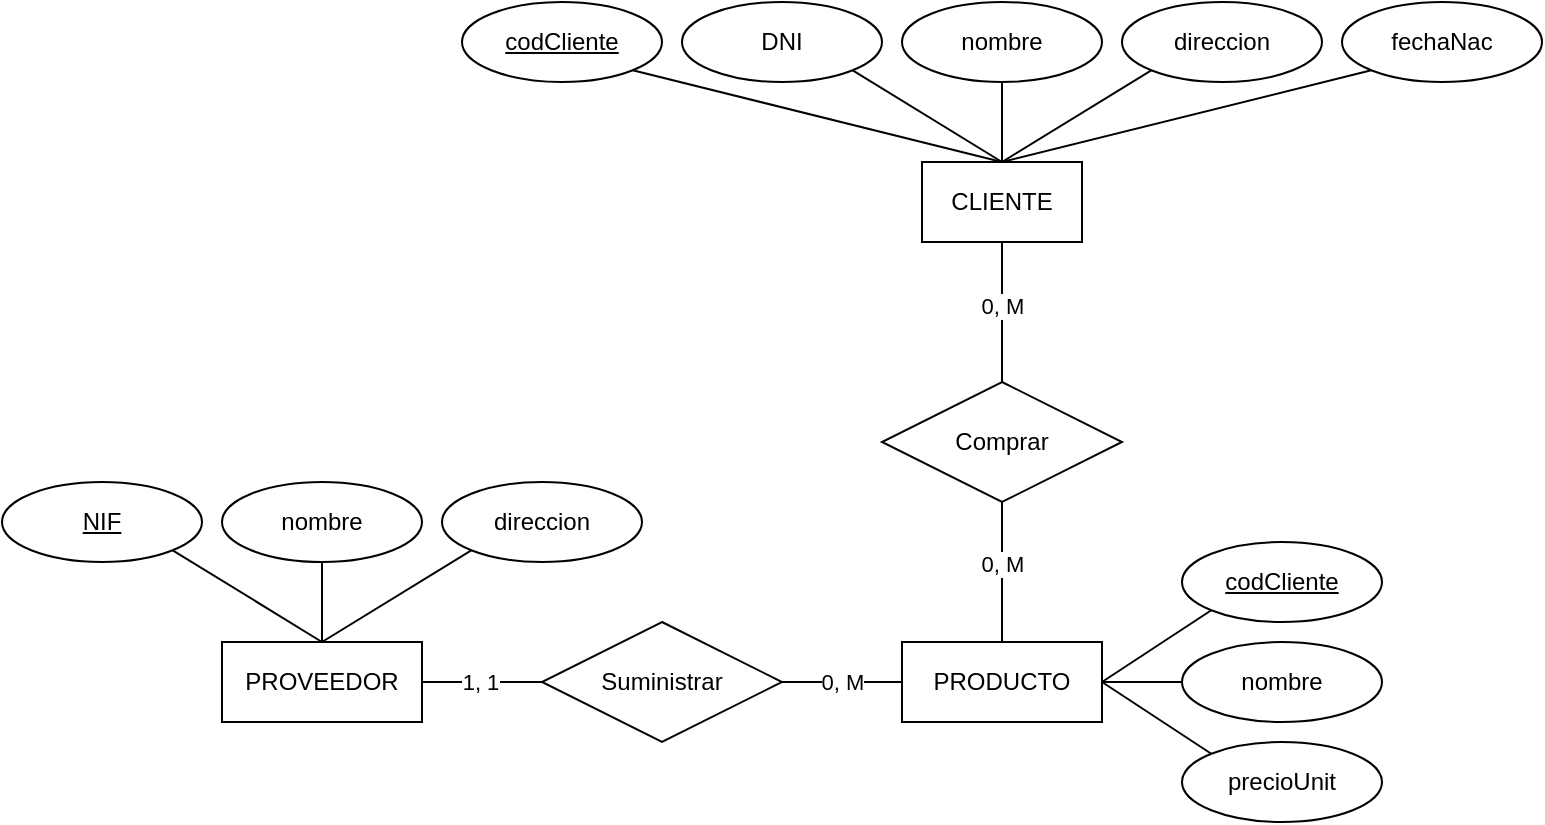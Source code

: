 <mxfile version="24.7.17">
  <diagram name="Page-1" id="CsxKpWs0g_PH0zaLomVe">
    <mxGraphModel dx="875" dy="524" grid="1" gridSize="10" guides="1" tooltips="1" connect="1" arrows="1" fold="1" page="1" pageScale="1" pageWidth="827" pageHeight="1169" math="0" shadow="0">
      <root>
        <mxCell id="0" />
        <mxCell id="1" parent="0" />
        <mxCell id="LkGP-steRjRIUCr_1FZm-1" value="CLIENTE" style="whiteSpace=wrap;html=1;align=center;" vertex="1" parent="1">
          <mxGeometry x="500" y="120" width="80" height="40" as="geometry" />
        </mxCell>
        <mxCell id="LkGP-steRjRIUCr_1FZm-2" value="PRODUCTO" style="whiteSpace=wrap;html=1;align=center;" vertex="1" parent="1">
          <mxGeometry x="490" y="360" width="100" height="40" as="geometry" />
        </mxCell>
        <mxCell id="LkGP-steRjRIUCr_1FZm-4" value="DNI" style="ellipse;whiteSpace=wrap;html=1;align=center;" vertex="1" parent="1">
          <mxGeometry x="380" y="40" width="100" height="40" as="geometry" />
        </mxCell>
        <mxCell id="LkGP-steRjRIUCr_1FZm-5" value="direccion" style="ellipse;whiteSpace=wrap;html=1;align=center;" vertex="1" parent="1">
          <mxGeometry x="600" y="40" width="100" height="40" as="geometry" />
        </mxCell>
        <mxCell id="LkGP-steRjRIUCr_1FZm-6" value="nombre" style="ellipse;whiteSpace=wrap;html=1;align=center;" vertex="1" parent="1">
          <mxGeometry x="490" y="40" width="100" height="40" as="geometry" />
        </mxCell>
        <mxCell id="LkGP-steRjRIUCr_1FZm-7" value="fechaNac" style="ellipse;whiteSpace=wrap;html=1;align=center;" vertex="1" parent="1">
          <mxGeometry x="710" y="40" width="100" height="40" as="geometry" />
        </mxCell>
        <mxCell id="LkGP-steRjRIUCr_1FZm-8" value="&lt;u&gt;codCliente&lt;/u&gt;" style="ellipse;whiteSpace=wrap;html=1;align=center;" vertex="1" parent="1">
          <mxGeometry x="270" y="40" width="100" height="40" as="geometry" />
        </mxCell>
        <mxCell id="LkGP-steRjRIUCr_1FZm-9" value="nombre" style="ellipse;whiteSpace=wrap;html=1;align=center;" vertex="1" parent="1">
          <mxGeometry x="630" y="360" width="100" height="40" as="geometry" />
        </mxCell>
        <mxCell id="LkGP-steRjRIUCr_1FZm-10" value="&lt;u&gt;codCliente&lt;/u&gt;" style="ellipse;whiteSpace=wrap;html=1;align=center;" vertex="1" parent="1">
          <mxGeometry x="630" y="310" width="100" height="40" as="geometry" />
        </mxCell>
        <mxCell id="LkGP-steRjRIUCr_1FZm-11" value="precioUnit" style="ellipse;whiteSpace=wrap;html=1;align=center;" vertex="1" parent="1">
          <mxGeometry x="630" y="410" width="100" height="40" as="geometry" />
        </mxCell>
        <mxCell id="LkGP-steRjRIUCr_1FZm-12" value="Comprar" style="shape=rhombus;perimeter=rhombusPerimeter;whiteSpace=wrap;html=1;align=center;" vertex="1" parent="1">
          <mxGeometry x="480" y="230" width="120" height="60" as="geometry" />
        </mxCell>
        <mxCell id="LkGP-steRjRIUCr_1FZm-14" value="" style="endArrow=none;html=1;rounded=0;exitX=0.5;exitY=0;exitDx=0;exitDy=0;entryX=0.5;entryY=1;entryDx=0;entryDy=0;edgeStyle=orthogonalEdgeStyle;verticalAlign=bottom;" edge="1" parent="1" source="LkGP-steRjRIUCr_1FZm-12" target="LkGP-steRjRIUCr_1FZm-1">
          <mxGeometry relative="1" as="geometry">
            <mxPoint x="560" y="220" as="sourcePoint" />
            <mxPoint x="814" y="470" as="targetPoint" />
          </mxGeometry>
        </mxCell>
        <mxCell id="LkGP-steRjRIUCr_1FZm-17" value="0, M" style="edgeLabel;html=1;align=center;verticalAlign=middle;resizable=0;points=[];" vertex="1" connectable="0" parent="LkGP-steRjRIUCr_1FZm-14">
          <mxGeometry x="0.103" relative="1" as="geometry">
            <mxPoint as="offset" />
          </mxGeometry>
        </mxCell>
        <mxCell id="LkGP-steRjRIUCr_1FZm-15" value="" style="endArrow=none;html=1;rounded=0;exitX=0.5;exitY=0;exitDx=0;exitDy=0;entryX=0.5;entryY=1;entryDx=0;entryDy=0;edgeStyle=orthogonalEdgeStyle;verticalAlign=bottom;" edge="1" parent="1" source="LkGP-steRjRIUCr_1FZm-2" target="LkGP-steRjRIUCr_1FZm-12">
          <mxGeometry relative="1" as="geometry">
            <mxPoint x="560" y="220" as="sourcePoint" />
            <mxPoint x="814" y="470" as="targetPoint" />
          </mxGeometry>
        </mxCell>
        <mxCell id="LkGP-steRjRIUCr_1FZm-16" value="0, M" style="edgeLabel;html=1;align=center;verticalAlign=middle;resizable=0;points=[];" vertex="1" connectable="0" parent="LkGP-steRjRIUCr_1FZm-15">
          <mxGeometry x="0.274" y="3" relative="1" as="geometry">
            <mxPoint x="3" y="5" as="offset" />
          </mxGeometry>
        </mxCell>
        <mxCell id="LkGP-steRjRIUCr_1FZm-18" value="PROVEEDOR" style="whiteSpace=wrap;html=1;align=center;" vertex="1" parent="1">
          <mxGeometry x="150" y="360" width="100" height="40" as="geometry" />
        </mxCell>
        <mxCell id="LkGP-steRjRIUCr_1FZm-19" value="Suministrar" style="shape=rhombus;perimeter=rhombusPerimeter;whiteSpace=wrap;html=1;align=center;" vertex="1" parent="1">
          <mxGeometry x="310" y="350" width="120" height="60" as="geometry" />
        </mxCell>
        <mxCell id="LkGP-steRjRIUCr_1FZm-20" value="" style="endArrow=none;html=1;rounded=0;exitX=1;exitY=0.5;exitDx=0;exitDy=0;entryX=0;entryY=0.5;entryDx=0;entryDy=0;edgeStyle=orthogonalEdgeStyle;verticalAlign=bottom;" edge="1" parent="1" source="LkGP-steRjRIUCr_1FZm-18" target="LkGP-steRjRIUCr_1FZm-19">
          <mxGeometry relative="1" as="geometry">
            <mxPoint x="360" y="150" as="sourcePoint" />
            <mxPoint x="614" y="400" as="targetPoint" />
          </mxGeometry>
        </mxCell>
        <mxCell id="LkGP-steRjRIUCr_1FZm-22" value="1, 1" style="edgeLabel;html=1;align=center;verticalAlign=middle;resizable=0;points=[];" vertex="1" connectable="0" parent="LkGP-steRjRIUCr_1FZm-20">
          <mxGeometry x="-0.28" y="4" relative="1" as="geometry">
            <mxPoint x="7" y="4" as="offset" />
          </mxGeometry>
        </mxCell>
        <mxCell id="LkGP-steRjRIUCr_1FZm-21" value="" style="endArrow=none;html=1;rounded=0;exitX=0;exitY=0.5;exitDx=0;exitDy=0;entryX=1;entryY=0.5;entryDx=0;entryDy=0;edgeStyle=orthogonalEdgeStyle;verticalAlign=bottom;" edge="1" parent="1" source="LkGP-steRjRIUCr_1FZm-2" target="LkGP-steRjRIUCr_1FZm-19">
          <mxGeometry relative="1" as="geometry">
            <mxPoint x="360" y="150" as="sourcePoint" />
            <mxPoint x="614" y="400" as="targetPoint" />
          </mxGeometry>
        </mxCell>
        <mxCell id="LkGP-steRjRIUCr_1FZm-24" value="0, M" style="edgeLabel;html=1;align=center;verticalAlign=middle;resizable=0;points=[];" vertex="1" connectable="0" parent="LkGP-steRjRIUCr_1FZm-21">
          <mxGeometry x="0.413" relative="1" as="geometry">
            <mxPoint x="12" as="offset" />
          </mxGeometry>
        </mxCell>
        <mxCell id="LkGP-steRjRIUCr_1FZm-25" value="&lt;u&gt;NIF&lt;/u&gt;" style="ellipse;whiteSpace=wrap;html=1;align=center;" vertex="1" parent="1">
          <mxGeometry x="40" y="280" width="100" height="40" as="geometry" />
        </mxCell>
        <mxCell id="LkGP-steRjRIUCr_1FZm-26" value="direccion" style="ellipse;whiteSpace=wrap;html=1;align=center;" vertex="1" parent="1">
          <mxGeometry x="260" y="280" width="100" height="40" as="geometry" />
        </mxCell>
        <mxCell id="LkGP-steRjRIUCr_1FZm-27" value="nombre" style="ellipse;whiteSpace=wrap;html=1;align=center;" vertex="1" parent="1">
          <mxGeometry x="150" y="280" width="100" height="40" as="geometry" />
        </mxCell>
        <mxCell id="LkGP-steRjRIUCr_1FZm-28" value="" style="endArrow=none;html=1;rounded=0;entryX=0.5;entryY=0;entryDx=0;entryDy=0;exitX=1;exitY=1;exitDx=0;exitDy=0;" edge="1" parent="1" source="LkGP-steRjRIUCr_1FZm-25" target="LkGP-steRjRIUCr_1FZm-18">
          <mxGeometry width="50" height="50" relative="1" as="geometry">
            <mxPoint x="360" y="280" as="sourcePoint" />
            <mxPoint x="410" y="230" as="targetPoint" />
          </mxGeometry>
        </mxCell>
        <mxCell id="LkGP-steRjRIUCr_1FZm-29" value="" style="endArrow=none;html=1;rounded=0;entryX=0.5;entryY=0;entryDx=0;entryDy=0;exitX=0;exitY=1;exitDx=0;exitDy=0;" edge="1" parent="1" source="LkGP-steRjRIUCr_1FZm-26" target="LkGP-steRjRIUCr_1FZm-18">
          <mxGeometry width="50" height="50" relative="1" as="geometry">
            <mxPoint x="135" y="324" as="sourcePoint" />
            <mxPoint x="210" y="370" as="targetPoint" />
          </mxGeometry>
        </mxCell>
        <mxCell id="LkGP-steRjRIUCr_1FZm-30" value="" style="endArrow=none;html=1;rounded=0;entryX=0.5;entryY=1;entryDx=0;entryDy=0;exitX=0.5;exitY=0;exitDx=0;exitDy=0;" edge="1" parent="1" source="LkGP-steRjRIUCr_1FZm-18" target="LkGP-steRjRIUCr_1FZm-27">
          <mxGeometry width="50" height="50" relative="1" as="geometry">
            <mxPoint x="360" y="280" as="sourcePoint" />
            <mxPoint x="410" y="230" as="targetPoint" />
          </mxGeometry>
        </mxCell>
        <mxCell id="LkGP-steRjRIUCr_1FZm-31" value="" style="endArrow=none;html=1;rounded=0;entryX=0.5;entryY=0;entryDx=0;entryDy=0;exitX=0.5;exitY=1;exitDx=0;exitDy=0;" edge="1" parent="1" source="LkGP-steRjRIUCr_1FZm-6" target="LkGP-steRjRIUCr_1FZm-1">
          <mxGeometry width="50" height="50" relative="1" as="geometry">
            <mxPoint x="360" y="280" as="sourcePoint" />
            <mxPoint x="410" y="230" as="targetPoint" />
          </mxGeometry>
        </mxCell>
        <mxCell id="LkGP-steRjRIUCr_1FZm-32" value="" style="endArrow=none;html=1;rounded=0;exitX=1;exitY=1;exitDx=0;exitDy=0;entryX=0.5;entryY=0;entryDx=0;entryDy=0;" edge="1" parent="1" source="LkGP-steRjRIUCr_1FZm-4" target="LkGP-steRjRIUCr_1FZm-1">
          <mxGeometry width="50" height="50" relative="1" as="geometry">
            <mxPoint x="550" y="90" as="sourcePoint" />
            <mxPoint x="570" y="100" as="targetPoint" />
          </mxGeometry>
        </mxCell>
        <mxCell id="LkGP-steRjRIUCr_1FZm-33" value="" style="endArrow=none;html=1;rounded=0;exitX=1;exitY=1;exitDx=0;exitDy=0;entryX=0.5;entryY=0;entryDx=0;entryDy=0;" edge="1" parent="1" source="LkGP-steRjRIUCr_1FZm-8" target="LkGP-steRjRIUCr_1FZm-1">
          <mxGeometry width="50" height="50" relative="1" as="geometry">
            <mxPoint x="475" y="84" as="sourcePoint" />
            <mxPoint x="550" y="130" as="targetPoint" />
          </mxGeometry>
        </mxCell>
        <mxCell id="LkGP-steRjRIUCr_1FZm-34" value="" style="endArrow=none;html=1;rounded=0;exitX=0;exitY=1;exitDx=0;exitDy=0;entryX=0.5;entryY=0;entryDx=0;entryDy=0;" edge="1" parent="1" source="LkGP-steRjRIUCr_1FZm-7" target="LkGP-steRjRIUCr_1FZm-1">
          <mxGeometry width="50" height="50" relative="1" as="geometry">
            <mxPoint x="365" y="84" as="sourcePoint" />
            <mxPoint x="550" y="130" as="targetPoint" />
          </mxGeometry>
        </mxCell>
        <mxCell id="LkGP-steRjRIUCr_1FZm-35" value="" style="endArrow=none;html=1;rounded=0;exitX=0;exitY=1;exitDx=0;exitDy=0;entryX=0.5;entryY=0;entryDx=0;entryDy=0;" edge="1" parent="1" source="LkGP-steRjRIUCr_1FZm-5" target="LkGP-steRjRIUCr_1FZm-1">
          <mxGeometry width="50" height="50" relative="1" as="geometry">
            <mxPoint x="735" y="84" as="sourcePoint" />
            <mxPoint x="550" y="130" as="targetPoint" />
          </mxGeometry>
        </mxCell>
        <mxCell id="LkGP-steRjRIUCr_1FZm-36" value="" style="endArrow=none;html=1;rounded=0;exitX=0;exitY=1;exitDx=0;exitDy=0;entryX=1;entryY=0.5;entryDx=0;entryDy=0;" edge="1" parent="1" source="LkGP-steRjRIUCr_1FZm-10" target="LkGP-steRjRIUCr_1FZm-2">
          <mxGeometry width="50" height="50" relative="1" as="geometry">
            <mxPoint x="625" y="84" as="sourcePoint" />
            <mxPoint x="550" y="130" as="targetPoint" />
          </mxGeometry>
        </mxCell>
        <mxCell id="LkGP-steRjRIUCr_1FZm-37" value="" style="endArrow=none;html=1;rounded=0;exitX=0;exitY=0;exitDx=0;exitDy=0;entryX=1;entryY=0.5;entryDx=0;entryDy=0;" edge="1" parent="1" source="LkGP-steRjRIUCr_1FZm-11" target="LkGP-steRjRIUCr_1FZm-2">
          <mxGeometry width="50" height="50" relative="1" as="geometry">
            <mxPoint x="655" y="354" as="sourcePoint" />
            <mxPoint x="600" y="390" as="targetPoint" />
          </mxGeometry>
        </mxCell>
        <mxCell id="LkGP-steRjRIUCr_1FZm-38" value="" style="endArrow=none;html=1;rounded=0;exitX=0;exitY=0.5;exitDx=0;exitDy=0;entryX=1;entryY=0.5;entryDx=0;entryDy=0;" edge="1" parent="1" source="LkGP-steRjRIUCr_1FZm-9" target="LkGP-steRjRIUCr_1FZm-2">
          <mxGeometry width="50" height="50" relative="1" as="geometry">
            <mxPoint x="655" y="426" as="sourcePoint" />
            <mxPoint x="600" y="390" as="targetPoint" />
          </mxGeometry>
        </mxCell>
      </root>
    </mxGraphModel>
  </diagram>
</mxfile>
